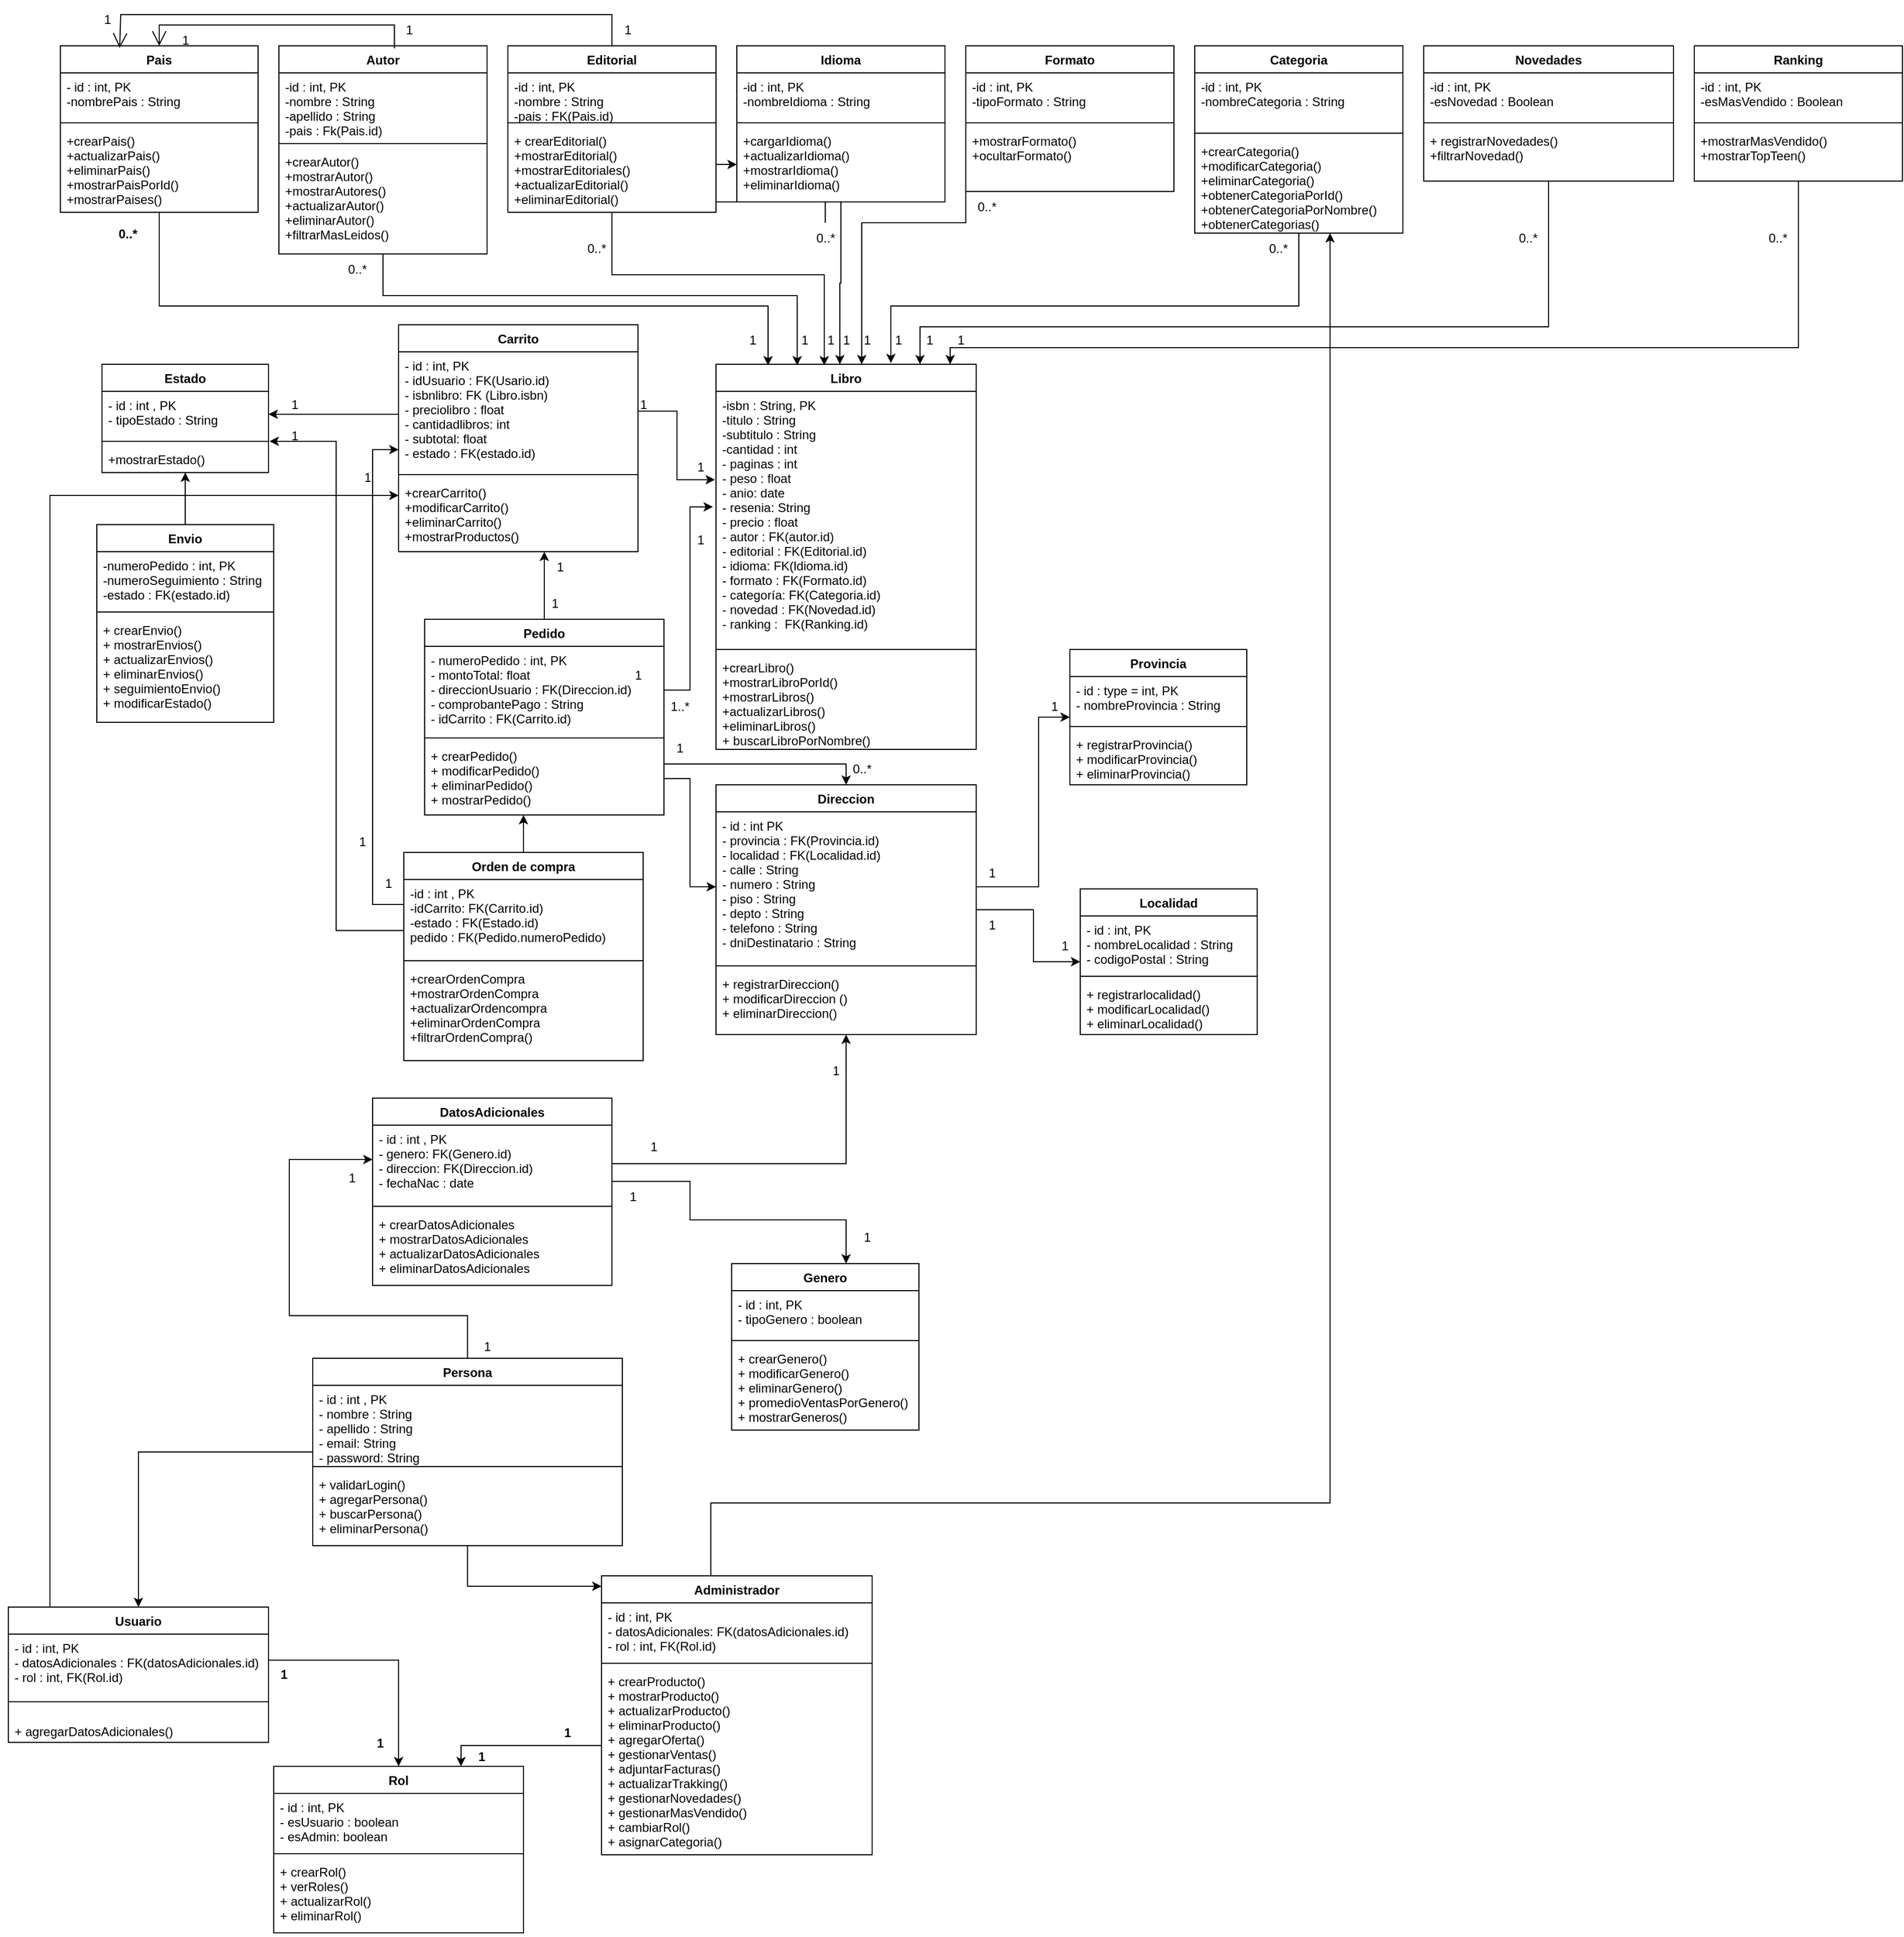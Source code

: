 <mxfile version="20.5.3" type="device"><diagram id="RPrsGjgtALGVi8eHBsVi" name="Página-1"><mxGraphModel dx="1662" dy="5418" grid="1" gridSize="10" guides="1" tooltips="1" connect="1" arrows="1" fold="1" page="1" pageScale="1" pageWidth="3300" pageHeight="4681" math="0" shadow="0"><root><mxCell id="0"/><mxCell id="1" parent="0"/><mxCell id="KtkGh6tQBa25c3It2I7N-142" style="edgeStyle=orthogonalEdgeStyle;rounded=0;orthogonalLoop=1;jettySize=auto;html=1;entryX=0.2;entryY=0.003;entryDx=0;entryDy=0;entryPerimeter=0;" parent="1" source="KtkGh6tQBa25c3It2I7N-6" target="KtkGh6tQBa25c3It2I7N-34" edge="1"><mxGeometry relative="1" as="geometry"><Array as="points"><mxPoint x="225" y="-4370"/><mxPoint x="810" y="-4370"/></Array></mxGeometry></mxCell><mxCell id="KtkGh6tQBa25c3It2I7N-6" value="Pais" style="swimlane;fontStyle=1;align=center;verticalAlign=top;childLayout=stackLayout;horizontal=1;startSize=26;horizontalStack=0;resizeParent=1;resizeParentMax=0;resizeLast=0;collapsible=1;marginBottom=0;" parent="1" vertex="1"><mxGeometry x="130" y="-4620" width="190" height="160" as="geometry"/></mxCell><mxCell id="KtkGh6tQBa25c3It2I7N-7" value="- id : int, PK&#10;-nombrePais : String" style="text;strokeColor=none;fillColor=none;align=left;verticalAlign=top;spacingLeft=4;spacingRight=4;overflow=hidden;rotatable=0;points=[[0,0.5],[1,0.5]];portConstraint=eastwest;" parent="KtkGh6tQBa25c3It2I7N-6" vertex="1"><mxGeometry y="26" width="190" height="44" as="geometry"/></mxCell><mxCell id="KtkGh6tQBa25c3It2I7N-8" value="" style="line;strokeWidth=1;fillColor=none;align=left;verticalAlign=middle;spacingTop=-1;spacingLeft=3;spacingRight=3;rotatable=0;labelPosition=right;points=[];portConstraint=eastwest;strokeColor=inherit;" parent="KtkGh6tQBa25c3It2I7N-6" vertex="1"><mxGeometry y="70" width="190" height="8" as="geometry"/></mxCell><mxCell id="KtkGh6tQBa25c3It2I7N-9" value="+crearPais()&#10;+actualizarPais()&#10;+eliminarPais()&#10;+mostrarPaisPorId()&#10;+mostrarPaises()" style="text;strokeColor=none;fillColor=none;align=left;verticalAlign=top;spacingLeft=4;spacingRight=4;overflow=hidden;rotatable=0;points=[[0,0.5],[1,0.5]];portConstraint=eastwest;" parent="KtkGh6tQBa25c3It2I7N-6" vertex="1"><mxGeometry y="78" width="190" height="82" as="geometry"/></mxCell><mxCell id="KtkGh6tQBa25c3It2I7N-143" style="edgeStyle=orthogonalEdgeStyle;rounded=0;orthogonalLoop=1;jettySize=auto;html=1;entryX=0.312;entryY=0.003;entryDx=0;entryDy=0;entryPerimeter=0;" parent="1" source="KtkGh6tQBa25c3It2I7N-10" target="KtkGh6tQBa25c3It2I7N-34" edge="1"><mxGeometry relative="1" as="geometry"><Array as="points"><mxPoint x="440" y="-4380"/><mxPoint x="838" y="-4380"/></Array></mxGeometry></mxCell><mxCell id="KtkGh6tQBa25c3It2I7N-10" value="Autor" style="swimlane;fontStyle=1;align=center;verticalAlign=top;childLayout=stackLayout;horizontal=1;startSize=26;horizontalStack=0;resizeParent=1;resizeParentMax=0;resizeLast=0;collapsible=1;marginBottom=0;" parent="1" vertex="1"><mxGeometry x="340" y="-4620" width="200" height="200" as="geometry"/></mxCell><mxCell id="KtkGh6tQBa25c3It2I7N-11" value="-id : int, PK&#10;-nombre : String&#10;-apellido : String&#10;-pais : Fk(Pais.id)" style="text;strokeColor=none;fillColor=none;align=left;verticalAlign=top;spacingLeft=4;spacingRight=4;overflow=hidden;rotatable=0;points=[[0,0.5],[1,0.5]];portConstraint=eastwest;" parent="KtkGh6tQBa25c3It2I7N-10" vertex="1"><mxGeometry y="26" width="200" height="64" as="geometry"/></mxCell><mxCell id="KtkGh6tQBa25c3It2I7N-12" value="" style="line;strokeWidth=1;fillColor=none;align=left;verticalAlign=middle;spacingTop=-1;spacingLeft=3;spacingRight=3;rotatable=0;labelPosition=right;points=[];portConstraint=eastwest;strokeColor=inherit;" parent="KtkGh6tQBa25c3It2I7N-10" vertex="1"><mxGeometry y="90" width="200" height="8" as="geometry"/></mxCell><mxCell id="KtkGh6tQBa25c3It2I7N-13" value="+crearAutor()&#10;+mostrarAutor()&#10;+mostrarAutores()&#10;+actualizarAutor()&#10;+eliminarAutor()&#10;+filtrarMasLeidos()" style="text;strokeColor=none;fillColor=none;align=left;verticalAlign=top;spacingLeft=4;spacingRight=4;overflow=hidden;rotatable=0;points=[[0,0.5],[1,0.5]];portConstraint=eastwest;" parent="KtkGh6tQBa25c3It2I7N-10" vertex="1"><mxGeometry y="98" width="200" height="102" as="geometry"/></mxCell><mxCell id="KtkGh6tQBa25c3It2I7N-144" style="edgeStyle=orthogonalEdgeStyle;rounded=0;orthogonalLoop=1;jettySize=auto;html=1;entryX=0.416;entryY=0.003;entryDx=0;entryDy=0;entryPerimeter=0;" parent="1" source="KtkGh6tQBa25c3It2I7N-14" target="KtkGh6tQBa25c3It2I7N-34" edge="1"><mxGeometry relative="1" as="geometry"><Array as="points"><mxPoint x="660" y="-4400"/><mxPoint x="864" y="-4400"/></Array></mxGeometry></mxCell><mxCell id="KtkGh6tQBa25c3It2I7N-14" value="Editorial" style="swimlane;fontStyle=1;align=center;verticalAlign=top;childLayout=stackLayout;horizontal=1;startSize=26;horizontalStack=0;resizeParent=1;resizeParentMax=0;resizeLast=0;collapsible=1;marginBottom=0;" parent="1" vertex="1"><mxGeometry x="560" y="-4620" width="200" height="160" as="geometry"/></mxCell><mxCell id="KtkGh6tQBa25c3It2I7N-15" value="-id : int, PK&#10;-nombre : String&#10;-pais : FK(Pais.id)" style="text;strokeColor=none;fillColor=none;align=left;verticalAlign=top;spacingLeft=4;spacingRight=4;overflow=hidden;rotatable=0;points=[[0,0.5],[1,0.5]];portConstraint=eastwest;" parent="KtkGh6tQBa25c3It2I7N-14" vertex="1"><mxGeometry y="26" width="200" height="44" as="geometry"/></mxCell><mxCell id="KtkGh6tQBa25c3It2I7N-16" value="" style="line;strokeWidth=1;fillColor=none;align=left;verticalAlign=middle;spacingTop=-1;spacingLeft=3;spacingRight=3;rotatable=0;labelPosition=right;points=[];portConstraint=eastwest;strokeColor=inherit;" parent="KtkGh6tQBa25c3It2I7N-14" vertex="1"><mxGeometry y="70" width="200" height="8" as="geometry"/></mxCell><mxCell id="KtkGh6tQBa25c3It2I7N-17" value="+ crearEditorial()&#10;+mostrarEditorial()&#10;+mostrarEditoriales()&#10;+actualizarEditorial()&#10;+eliminarEditorial()&#10;" style="text;strokeColor=none;fillColor=none;align=left;verticalAlign=top;spacingLeft=4;spacingRight=4;overflow=hidden;rotatable=0;points=[[0,0.5],[1,0.5]];portConstraint=eastwest;" parent="KtkGh6tQBa25c3It2I7N-14" vertex="1"><mxGeometry y="78" width="200" height="82" as="geometry"/></mxCell><mxCell id="KtkGh6tQBa25c3It2I7N-145" style="edgeStyle=orthogonalEdgeStyle;rounded=0;orthogonalLoop=1;jettySize=auto;html=1;entryX=0.476;entryY=0;entryDx=0;entryDy=0;entryPerimeter=0;" parent="1" source="KtkGh6tQBa25c3It2I7N-18" target="KtkGh6tQBa25c3It2I7N-34" edge="1"><mxGeometry relative="1" as="geometry"><mxPoint x="879" y="-4310" as="targetPoint"/></mxGeometry></mxCell><mxCell id="KtkGh6tQBa25c3It2I7N-18" value="Idioma" style="swimlane;fontStyle=1;align=center;verticalAlign=top;childLayout=stackLayout;horizontal=1;startSize=26;horizontalStack=0;resizeParent=1;resizeParentMax=0;resizeLast=0;collapsible=1;marginBottom=0;" parent="1" vertex="1"><mxGeometry x="780" y="-4620" width="200" height="150" as="geometry"/></mxCell><mxCell id="KtkGh6tQBa25c3It2I7N-19" value="-id : int, PK&#10;-nombreIdioma : String" style="text;strokeColor=none;fillColor=none;align=left;verticalAlign=top;spacingLeft=4;spacingRight=4;overflow=hidden;rotatable=0;points=[[0,0.5],[1,0.5]];portConstraint=eastwest;" parent="KtkGh6tQBa25c3It2I7N-18" vertex="1"><mxGeometry y="26" width="200" height="44" as="geometry"/></mxCell><mxCell id="KtkGh6tQBa25c3It2I7N-20" value="" style="line;strokeWidth=1;fillColor=none;align=left;verticalAlign=middle;spacingTop=-1;spacingLeft=3;spacingRight=3;rotatable=0;labelPosition=right;points=[];portConstraint=eastwest;strokeColor=inherit;" parent="KtkGh6tQBa25c3It2I7N-18" vertex="1"><mxGeometry y="70" width="200" height="8" as="geometry"/></mxCell><mxCell id="KtkGh6tQBa25c3It2I7N-21" value="+cargarIdioma()&#10;+actualizarIdioma()&#10;+mostrarIdioma()&#10;+eliminarIdioma()" style="text;strokeColor=none;fillColor=none;align=left;verticalAlign=top;spacingLeft=4;spacingRight=4;overflow=hidden;rotatable=0;points=[[0,0.5],[1,0.5]];portConstraint=eastwest;" parent="KtkGh6tQBa25c3It2I7N-18" vertex="1"><mxGeometry y="78" width="200" height="72" as="geometry"/></mxCell><mxCell id="KtkGh6tQBa25c3It2I7N-22" value="Formato&#10;" style="swimlane;fontStyle=1;align=center;verticalAlign=top;childLayout=stackLayout;horizontal=1;startSize=26;horizontalStack=0;resizeParent=1;resizeParentMax=0;resizeLast=0;collapsible=1;marginBottom=0;" parent="1" vertex="1"><mxGeometry x="1000" y="-4620" width="200" height="140" as="geometry"/></mxCell><mxCell id="KtkGh6tQBa25c3It2I7N-23" value="-id : int, PK&#10;-tipoFormato : String" style="text;strokeColor=none;fillColor=none;align=left;verticalAlign=top;spacingLeft=4;spacingRight=4;overflow=hidden;rotatable=0;points=[[0,0.5],[1,0.5]];portConstraint=eastwest;" parent="KtkGh6tQBa25c3It2I7N-22" vertex="1"><mxGeometry y="26" width="200" height="44" as="geometry"/></mxCell><mxCell id="KtkGh6tQBa25c3It2I7N-24" value="" style="line;strokeWidth=1;fillColor=none;align=left;verticalAlign=middle;spacingTop=-1;spacingLeft=3;spacingRight=3;rotatable=0;labelPosition=right;points=[];portConstraint=eastwest;strokeColor=inherit;" parent="KtkGh6tQBa25c3It2I7N-22" vertex="1"><mxGeometry y="70" width="200" height="8" as="geometry"/></mxCell><mxCell id="KtkGh6tQBa25c3It2I7N-25" value="+mostrarFormato()&#10;+ocultarFormato()" style="text;strokeColor=none;fillColor=none;align=left;verticalAlign=top;spacingLeft=4;spacingRight=4;overflow=hidden;rotatable=0;points=[[0,0.5],[1,0.5]];portConstraint=eastwest;" parent="KtkGh6tQBa25c3It2I7N-22" vertex="1"><mxGeometry y="78" width="200" height="62" as="geometry"/></mxCell><mxCell id="KtkGh6tQBa25c3It2I7N-148" style="edgeStyle=orthogonalEdgeStyle;rounded=0;orthogonalLoop=1;jettySize=auto;html=1;entryX=0.672;entryY=-0.003;entryDx=0;entryDy=0;entryPerimeter=0;" parent="1" source="KtkGh6tQBa25c3It2I7N-26" target="KtkGh6tQBa25c3It2I7N-34" edge="1"><mxGeometry relative="1" as="geometry"><Array as="points"><mxPoint x="1320" y="-4370"/><mxPoint x="928" y="-4370"/></Array></mxGeometry></mxCell><mxCell id="KtkGh6tQBa25c3It2I7N-26" value="Categoria" style="swimlane;fontStyle=1;align=center;verticalAlign=top;childLayout=stackLayout;horizontal=1;startSize=26;horizontalStack=0;resizeParent=1;resizeParentMax=0;resizeLast=0;collapsible=1;marginBottom=0;" parent="1" vertex="1"><mxGeometry x="1220" y="-4620" width="200" height="180" as="geometry"/></mxCell><mxCell id="KtkGh6tQBa25c3It2I7N-27" value="-id : int, PK&#10;-nombreCategoria : String" style="text;strokeColor=none;fillColor=none;align=left;verticalAlign=top;spacingLeft=4;spacingRight=4;overflow=hidden;rotatable=0;points=[[0,0.5],[1,0.5]];portConstraint=eastwest;" parent="KtkGh6tQBa25c3It2I7N-26" vertex="1"><mxGeometry y="26" width="200" height="54" as="geometry"/></mxCell><mxCell id="KtkGh6tQBa25c3It2I7N-28" value="" style="line;strokeWidth=1;fillColor=none;align=left;verticalAlign=middle;spacingTop=-1;spacingLeft=3;spacingRight=3;rotatable=0;labelPosition=right;points=[];portConstraint=eastwest;strokeColor=inherit;" parent="KtkGh6tQBa25c3It2I7N-26" vertex="1"><mxGeometry y="80" width="200" height="8" as="geometry"/></mxCell><mxCell id="KtkGh6tQBa25c3It2I7N-29" value="+crearCategoria()&#10;+modificarCategoria()&#10;+eliminarCategoria()&#10;+obtenerCategoriaPorId()&#10;+obtenerCategoriaPorNombre()&#10;+obtenerCategorias()&#10;" style="text;strokeColor=none;fillColor=none;align=left;verticalAlign=top;spacingLeft=4;spacingRight=4;overflow=hidden;rotatable=0;points=[[0,0.5],[1,0.5]];portConstraint=eastwest;" parent="KtkGh6tQBa25c3It2I7N-26" vertex="1"><mxGeometry y="88" width="200" height="92" as="geometry"/></mxCell><mxCell id="KtkGh6tQBa25c3It2I7N-149" style="edgeStyle=orthogonalEdgeStyle;rounded=0;orthogonalLoop=1;jettySize=auto;html=1;entryX=0.784;entryY=0;entryDx=0;entryDy=0;entryPerimeter=0;" parent="1" source="KtkGh6tQBa25c3It2I7N-30" target="KtkGh6tQBa25c3It2I7N-34" edge="1"><mxGeometry relative="1" as="geometry"><mxPoint x="956" y="-4304" as="targetPoint"/><Array as="points"><mxPoint x="1560" y="-4350"/><mxPoint x="956" y="-4350"/></Array></mxGeometry></mxCell><mxCell id="KtkGh6tQBa25c3It2I7N-30" value="Novedades" style="swimlane;fontStyle=1;align=center;verticalAlign=top;childLayout=stackLayout;horizontal=1;startSize=26;horizontalStack=0;resizeParent=1;resizeParentMax=0;resizeLast=0;collapsible=1;marginBottom=0;" parent="1" vertex="1"><mxGeometry x="1440" y="-4620" width="240" height="130" as="geometry"/></mxCell><mxCell id="KtkGh6tQBa25c3It2I7N-31" value="-id : int, PK&#10;-esNovedad : Boolean" style="text;strokeColor=none;fillColor=none;align=left;verticalAlign=top;spacingLeft=4;spacingRight=4;overflow=hidden;rotatable=0;points=[[0,0.5],[1,0.5]];portConstraint=eastwest;" parent="KtkGh6tQBa25c3It2I7N-30" vertex="1"><mxGeometry y="26" width="240" height="44" as="geometry"/></mxCell><mxCell id="KtkGh6tQBa25c3It2I7N-32" value="" style="line;strokeWidth=1;fillColor=none;align=left;verticalAlign=middle;spacingTop=-1;spacingLeft=3;spacingRight=3;rotatable=0;labelPosition=right;points=[];portConstraint=eastwest;strokeColor=inherit;" parent="KtkGh6tQBa25c3It2I7N-30" vertex="1"><mxGeometry y="70" width="240" height="8" as="geometry"/></mxCell><mxCell id="KtkGh6tQBa25c3It2I7N-33" value="+ registrarNovedades()&#10;+filtrarNovedad()" style="text;strokeColor=none;fillColor=none;align=left;verticalAlign=top;spacingLeft=4;spacingRight=4;overflow=hidden;rotatable=0;points=[[0,0.5],[1,0.5]];portConstraint=eastwest;" parent="KtkGh6tQBa25c3It2I7N-30" vertex="1"><mxGeometry y="78" width="240" height="52" as="geometry"/></mxCell><mxCell id="KtkGh6tQBa25c3It2I7N-34" value="Libro" style="swimlane;fontStyle=1;align=center;verticalAlign=top;childLayout=stackLayout;horizontal=1;startSize=26;horizontalStack=0;resizeParent=1;resizeParentMax=0;resizeLast=0;collapsible=1;marginBottom=0;" parent="1" vertex="1"><mxGeometry x="760" y="-4314" width="250" height="370" as="geometry"/></mxCell><mxCell id="KtkGh6tQBa25c3It2I7N-35" value="-isbn : String, PK&#10;-titulo : String&#10;-subtitulo : String&#10;-cantidad : int&#10;- paginas : int&#10;-&#9;peso : float&#10;-&#9;anio: date&#10;-&#9;resenia: String&#10;-&#9;precio : float&#10;-&#9;autor : FK(autor.id)&#10;-&#9;editorial : FK(Editorial.id)&#10;-&#9;idioma: FK(ldioma.id)&#10;-&#9;formato : FK(Formato.id)&#10;-&#9;categoría: FK(Categoria.id)&#10;-&#9;novedad : FK(Novedad.id)&#10;-&#9;ranking :  FK(Ranking.id)&#10;" style="text;strokeColor=none;fillColor=none;align=left;verticalAlign=top;spacingLeft=4;spacingRight=4;overflow=hidden;rotatable=0;points=[[0,0.5],[1,0.5]];portConstraint=eastwest;" parent="KtkGh6tQBa25c3It2I7N-34" vertex="1"><mxGeometry y="26" width="250" height="244" as="geometry"/></mxCell><mxCell id="KtkGh6tQBa25c3It2I7N-36" value="" style="line;strokeWidth=1;fillColor=none;align=left;verticalAlign=middle;spacingTop=-1;spacingLeft=3;spacingRight=3;rotatable=0;labelPosition=right;points=[];portConstraint=eastwest;strokeColor=inherit;" parent="KtkGh6tQBa25c3It2I7N-34" vertex="1"><mxGeometry y="270" width="250" height="8" as="geometry"/></mxCell><mxCell id="KtkGh6tQBa25c3It2I7N-37" value="+crearLibro()&#10;+mostrarLibroPorId()&#10;+mostrarLibros()&#10;+actualizarLibros()&#10;+eliminarLibros()&#10;+ buscarLibroPorNombre()" style="text;strokeColor=none;fillColor=none;align=left;verticalAlign=top;spacingLeft=4;spacingRight=4;overflow=hidden;rotatable=0;points=[[0,0.5],[1,0.5]];portConstraint=eastwest;" parent="KtkGh6tQBa25c3It2I7N-34" vertex="1"><mxGeometry y="278" width="250" height="92" as="geometry"/></mxCell><mxCell id="KtkGh6tQBa25c3It2I7N-44" value="" style="endArrow=open;endFill=1;endSize=12;html=1;rounded=0;exitX=0.555;exitY=0.012;exitDx=0;exitDy=0;exitPerimeter=0;entryX=0.5;entryY=0;entryDx=0;entryDy=0;" parent="1" source="KtkGh6tQBa25c3It2I7N-10" target="KtkGh6tQBa25c3It2I7N-6" edge="1"><mxGeometry width="160" relative="1" as="geometry"><mxPoint x="260" y="-4640" as="sourcePoint"/><mxPoint x="420" y="-4640" as="targetPoint"/><Array as="points"><mxPoint x="451" y="-4640"/><mxPoint x="225" y="-4640"/></Array></mxGeometry></mxCell><mxCell id="KtkGh6tQBa25c3It2I7N-45" value="" style="endArrow=open;endFill=1;endSize=12;html=1;rounded=0;exitX=0.5;exitY=0;exitDx=0;exitDy=0;entryX=0.3;entryY=0.013;entryDx=0;entryDy=0;entryPerimeter=0;" parent="1" source="KtkGh6tQBa25c3It2I7N-14" target="KtkGh6tQBa25c3It2I7N-6" edge="1"><mxGeometry width="160" relative="1" as="geometry"><mxPoint x="540" y="-4650" as="sourcePoint"/><mxPoint x="300" y="-4700" as="targetPoint"/><Array as="points"><mxPoint x="660" y="-4650"/><mxPoint x="188" y="-4650"/></Array></mxGeometry></mxCell><mxCell id="KtkGh6tQBa25c3It2I7N-150" style="edgeStyle=orthogonalEdgeStyle;rounded=0;orthogonalLoop=1;jettySize=auto;html=1;" parent="1" source="KtkGh6tQBa25c3It2I7N-53" target="KtkGh6tQBa25c3It2I7N-34" edge="1"><mxGeometry relative="1" as="geometry"><mxPoint x="985" y="-4300" as="targetPoint"/><Array as="points"><mxPoint x="1800" y="-4330"/><mxPoint x="985" y="-4330"/></Array></mxGeometry></mxCell><mxCell id="KtkGh6tQBa25c3It2I7N-53" value="Ranking" style="swimlane;fontStyle=1;align=center;verticalAlign=top;childLayout=stackLayout;horizontal=1;startSize=26;horizontalStack=0;resizeParent=1;resizeParentMax=0;resizeLast=0;collapsible=1;marginBottom=0;" parent="1" vertex="1"><mxGeometry x="1700" y="-4620" width="200" height="130" as="geometry"/></mxCell><mxCell id="KtkGh6tQBa25c3It2I7N-54" value="-id : int, PK&#10;-esMasVendido : Boolean" style="text;strokeColor=none;fillColor=none;align=left;verticalAlign=top;spacingLeft=4;spacingRight=4;overflow=hidden;rotatable=0;points=[[0,0.5],[1,0.5]];portConstraint=eastwest;" parent="KtkGh6tQBa25c3It2I7N-53" vertex="1"><mxGeometry y="26" width="200" height="44" as="geometry"/></mxCell><mxCell id="KtkGh6tQBa25c3It2I7N-55" value="" style="line;strokeWidth=1;fillColor=none;align=left;verticalAlign=middle;spacingTop=-1;spacingLeft=3;spacingRight=3;rotatable=0;labelPosition=right;points=[];portConstraint=eastwest;strokeColor=inherit;" parent="KtkGh6tQBa25c3It2I7N-53" vertex="1"><mxGeometry y="70" width="200" height="8" as="geometry"/></mxCell><mxCell id="KtkGh6tQBa25c3It2I7N-56" value="+mostrarMasVendido()&#10;+mostrarTopTeen()" style="text;strokeColor=none;fillColor=none;align=left;verticalAlign=top;spacingLeft=4;spacingRight=4;overflow=hidden;rotatable=0;points=[[0,0.5],[1,0.5]];portConstraint=eastwest;" parent="KtkGh6tQBa25c3It2I7N-53" vertex="1"><mxGeometry y="78" width="200" height="52" as="geometry"/></mxCell><mxCell id="KtkGh6tQBa25c3It2I7N-141" style="edgeStyle=orthogonalEdgeStyle;rounded=0;orthogonalLoop=1;jettySize=auto;html=1;" parent="1" source="KtkGh6tQBa25c3It2I7N-70" target="KtkGh6tQBa25c3It2I7N-74" edge="1"><mxGeometry relative="1" as="geometry"><Array as="points"><mxPoint x="735" y="-3529"/><mxPoint x="735" y="-3492"/><mxPoint x="885" y="-3492"/></Array><mxPoint x="885" y="-3379" as="targetPoint"/></mxGeometry></mxCell><mxCell id="KtkGh6tQBa25c3It2I7N-70" value="DatosAdicionales" style="swimlane;fontStyle=1;align=center;verticalAlign=top;childLayout=stackLayout;horizontal=1;startSize=26;horizontalStack=0;resizeParent=1;resizeParentMax=0;resizeLast=0;collapsible=1;marginBottom=0;" parent="1" vertex="1"><mxGeometry x="430" y="-3609" width="230" height="180" as="geometry"/></mxCell><mxCell id="KtkGh6tQBa25c3It2I7N-71" value="-&#9;id : int , PK&#10;-&#9;genero: FK(Genero.id)&#10;-&#9;direccion: FK(Direccion.id)&#10;-&#9;fechaNac : date" style="text;strokeColor=none;fillColor=none;align=left;verticalAlign=top;spacingLeft=4;spacingRight=4;overflow=hidden;rotatable=0;points=[[0,0.5],[1,0.5]];portConstraint=eastwest;" parent="KtkGh6tQBa25c3It2I7N-70" vertex="1"><mxGeometry y="26" width="230" height="74" as="geometry"/></mxCell><mxCell id="KtkGh6tQBa25c3It2I7N-72" value="" style="line;strokeWidth=1;fillColor=none;align=left;verticalAlign=middle;spacingTop=-1;spacingLeft=3;spacingRight=3;rotatable=0;labelPosition=right;points=[];portConstraint=eastwest;strokeColor=inherit;" parent="KtkGh6tQBa25c3It2I7N-70" vertex="1"><mxGeometry y="100" width="230" height="8" as="geometry"/></mxCell><mxCell id="KtkGh6tQBa25c3It2I7N-73" value="+ crearDatosAdicionales&#10;+ mostrarDatosAdicionales&#10;+ actualizarDatosAdicionales&#10;+ eliminarDatosAdicionales" style="text;strokeColor=none;fillColor=none;align=left;verticalAlign=top;spacingLeft=4;spacingRight=4;overflow=hidden;rotatable=0;points=[[0,0.5],[1,0.5]];portConstraint=eastwest;" parent="KtkGh6tQBa25c3It2I7N-70" vertex="1"><mxGeometry y="108" width="230" height="72" as="geometry"/></mxCell><mxCell id="KtkGh6tQBa25c3It2I7N-74" value="Genero" style="swimlane;fontStyle=1;align=center;verticalAlign=top;childLayout=stackLayout;horizontal=1;startSize=26;horizontalStack=0;resizeParent=1;resizeParentMax=0;resizeLast=0;collapsible=1;marginBottom=0;" parent="1" vertex="1"><mxGeometry x="775" y="-3450" width="180" height="160" as="geometry"/></mxCell><mxCell id="KtkGh6tQBa25c3It2I7N-75" value="-&#9;id : int, PK&#10;-&#9;tipoGenero : boolean&#10;" style="text;strokeColor=none;fillColor=none;align=left;verticalAlign=top;spacingLeft=4;spacingRight=4;overflow=hidden;rotatable=0;points=[[0,0.5],[1,0.5]];portConstraint=eastwest;" parent="KtkGh6tQBa25c3It2I7N-74" vertex="1"><mxGeometry y="26" width="180" height="44" as="geometry"/></mxCell><mxCell id="KtkGh6tQBa25c3It2I7N-76" value="" style="line;strokeWidth=1;fillColor=none;align=left;verticalAlign=middle;spacingTop=-1;spacingLeft=3;spacingRight=3;rotatable=0;labelPosition=right;points=[];portConstraint=eastwest;strokeColor=inherit;" parent="KtkGh6tQBa25c3It2I7N-74" vertex="1"><mxGeometry y="70" width="180" height="8" as="geometry"/></mxCell><mxCell id="KtkGh6tQBa25c3It2I7N-77" value="+ crearGenero()&#10;+ modificarGenero()&#10;+ eliminarGenero()&#10;+ promedioVentasPorGenero()&#10;+ mostrarGeneros()" style="text;strokeColor=none;fillColor=none;align=left;verticalAlign=top;spacingLeft=4;spacingRight=4;overflow=hidden;rotatable=0;points=[[0,0.5],[1,0.5]];portConstraint=eastwest;" parent="KtkGh6tQBa25c3It2I7N-74" vertex="1"><mxGeometry y="78" width="180" height="82" as="geometry"/></mxCell><mxCell id="KtkGh6tQBa25c3It2I7N-78" value="Carrito" style="swimlane;fontStyle=1;align=center;verticalAlign=top;childLayout=stackLayout;horizontal=1;startSize=26;horizontalStack=0;resizeParent=1;resizeParentMax=0;resizeLast=0;collapsible=1;marginBottom=0;" parent="1" vertex="1"><mxGeometry x="455" y="-4352" width="230" height="218" as="geometry"/></mxCell><mxCell id="KtkGh6tQBa25c3It2I7N-79" value="-&#9;id : int, PK&#10;-&#9;idUsuario : FK(Usario.id)&#10;-&#9;isbnlibro: FK (Libro.isbn)&#10;-&#9;preciolibro : float&#10;-&#9;cantidadlibros: int&#10;-&#9;subtotal: float&#10;- estado : FK(estado.id)" style="text;strokeColor=none;fillColor=none;align=left;verticalAlign=top;spacingLeft=4;spacingRight=4;overflow=hidden;rotatable=0;points=[[0,0.5],[1,0.5]];portConstraint=eastwest;" parent="KtkGh6tQBa25c3It2I7N-78" vertex="1"><mxGeometry y="26" width="230" height="114" as="geometry"/></mxCell><mxCell id="KtkGh6tQBa25c3It2I7N-80" value="" style="line;strokeWidth=1;fillColor=none;align=left;verticalAlign=middle;spacingTop=-1;spacingLeft=3;spacingRight=3;rotatable=0;labelPosition=right;points=[];portConstraint=eastwest;strokeColor=inherit;" parent="KtkGh6tQBa25c3It2I7N-78" vertex="1"><mxGeometry y="140" width="230" height="8" as="geometry"/></mxCell><mxCell id="KtkGh6tQBa25c3It2I7N-81" value="+crearCarrito()&#10;+modificarCarrito()&#10;+eliminarCarrito()&#10;+mostrarProductos()" style="text;strokeColor=none;fillColor=none;align=left;verticalAlign=top;spacingLeft=4;spacingRight=4;overflow=hidden;rotatable=0;points=[[0,0.5],[1,0.5]];portConstraint=eastwest;" parent="KtkGh6tQBa25c3It2I7N-78" vertex="1"><mxGeometry y="148" width="230" height="70" as="geometry"/></mxCell><mxCell id="KtkGh6tQBa25c3It2I7N-82" value="Estado" style="swimlane;fontStyle=1;align=center;verticalAlign=top;childLayout=stackLayout;horizontal=1;startSize=26;horizontalStack=0;resizeParent=1;resizeParentMax=0;resizeLast=0;collapsible=1;marginBottom=0;" parent="1" vertex="1"><mxGeometry x="170" y="-4314" width="160" height="104" as="geometry"/></mxCell><mxCell id="KtkGh6tQBa25c3It2I7N-83" value="-&#9;id : int , PK&#10;-&#9;tipoEstado : String" style="text;strokeColor=none;fillColor=none;align=left;verticalAlign=top;spacingLeft=4;spacingRight=4;overflow=hidden;rotatable=0;points=[[0,0.5],[1,0.5]];portConstraint=eastwest;" parent="KtkGh6tQBa25c3It2I7N-82" vertex="1"><mxGeometry y="26" width="160" height="44" as="geometry"/></mxCell><mxCell id="KtkGh6tQBa25c3It2I7N-84" value="" style="line;strokeWidth=1;fillColor=none;align=left;verticalAlign=middle;spacingTop=-1;spacingLeft=3;spacingRight=3;rotatable=0;labelPosition=right;points=[];portConstraint=eastwest;strokeColor=inherit;" parent="KtkGh6tQBa25c3It2I7N-82" vertex="1"><mxGeometry y="70" width="160" height="8" as="geometry"/></mxCell><mxCell id="KtkGh6tQBa25c3It2I7N-85" value="+mostrarEstado()" style="text;strokeColor=none;fillColor=none;align=left;verticalAlign=top;spacingLeft=4;spacingRight=4;overflow=hidden;rotatable=0;points=[[0,0.5],[1,0.5]];portConstraint=eastwest;" parent="KtkGh6tQBa25c3It2I7N-82" vertex="1"><mxGeometry y="78" width="160" height="26" as="geometry"/></mxCell><mxCell id="KtkGh6tQBa25c3It2I7N-128" style="edgeStyle=orthogonalEdgeStyle;rounded=0;orthogonalLoop=1;jettySize=auto;html=1;exitX=0.5;exitY=0;exitDx=0;exitDy=0;" parent="1" source="KtkGh6tQBa25c3It2I7N-86" target="KtkGh6tQBa25c3It2I7N-78" edge="1"><mxGeometry relative="1" as="geometry"><Array as="points"><mxPoint x="595" y="-4110"/><mxPoint x="595" y="-4110"/></Array></mxGeometry></mxCell><mxCell id="KtkGh6tQBa25c3It2I7N-86" value="Pedido" style="swimlane;fontStyle=1;align=center;verticalAlign=top;childLayout=stackLayout;horizontal=1;startSize=26;horizontalStack=0;resizeParent=1;resizeParentMax=0;resizeLast=0;collapsible=1;marginBottom=0;" parent="1" vertex="1"><mxGeometry x="480" y="-4069" width="230" height="188" as="geometry"/></mxCell><mxCell id="KtkGh6tQBa25c3It2I7N-87" value="-&#9;numeroPedido : int, PK&#10;-&#9;montoTotal: float&#10;-&#9;direccionUsuario : FK(Direccion.id)&#10;-&#9;comprobantePago : String&#10;-&#9;idCarrito : FK(Carrito.id)" style="text;strokeColor=none;fillColor=none;align=left;verticalAlign=top;spacingLeft=4;spacingRight=4;overflow=hidden;rotatable=0;points=[[0,0.5],[1,0.5]];portConstraint=eastwest;" parent="KtkGh6tQBa25c3It2I7N-86" vertex="1"><mxGeometry y="26" width="230" height="84" as="geometry"/></mxCell><mxCell id="KtkGh6tQBa25c3It2I7N-88" value="" style="line;strokeWidth=1;fillColor=none;align=left;verticalAlign=middle;spacingTop=-1;spacingLeft=3;spacingRight=3;rotatable=0;labelPosition=right;points=[];portConstraint=eastwest;strokeColor=inherit;" parent="KtkGh6tQBa25c3It2I7N-86" vertex="1"><mxGeometry y="110" width="230" height="8" as="geometry"/></mxCell><mxCell id="KtkGh6tQBa25c3It2I7N-89" value="+ crearPedido()&#10;+ modificarPedido()&#10;+ eliminarPedido()&#10;+ mostrarPedido()" style="text;strokeColor=none;fillColor=none;align=left;verticalAlign=top;spacingLeft=4;spacingRight=4;overflow=hidden;rotatable=0;points=[[0,0.5],[1,0.5]];portConstraint=eastwest;" parent="KtkGh6tQBa25c3It2I7N-86" vertex="1"><mxGeometry y="118" width="230" height="70" as="geometry"/></mxCell><mxCell id="KtkGh6tQBa25c3It2I7N-130" style="edgeStyle=orthogonalEdgeStyle;rounded=0;orthogonalLoop=1;jettySize=auto;html=1;exitX=0.5;exitY=0;exitDx=0;exitDy=0;" parent="1" source="KtkGh6tQBa25c3It2I7N-90" target="KtkGh6tQBa25c3It2I7N-82" edge="1"><mxGeometry relative="1" as="geometry"/></mxCell><mxCell id="KtkGh6tQBa25c3It2I7N-90" value="Envio" style="swimlane;fontStyle=1;align=center;verticalAlign=top;childLayout=stackLayout;horizontal=1;startSize=26;horizontalStack=0;resizeParent=1;resizeParentMax=0;resizeLast=0;collapsible=1;marginBottom=0;" parent="1" vertex="1"><mxGeometry x="165" y="-4160" width="170" height="190" as="geometry"/></mxCell><mxCell id="KtkGh6tQBa25c3It2I7N-91" value="-numeroPedido : int, PK&#10;-numeroSeguimiento : String&#10;-estado : FK(estado.id)" style="text;strokeColor=none;fillColor=none;align=left;verticalAlign=top;spacingLeft=4;spacingRight=4;overflow=hidden;rotatable=0;points=[[0,0.5],[1,0.5]];portConstraint=eastwest;" parent="KtkGh6tQBa25c3It2I7N-90" vertex="1"><mxGeometry y="26" width="170" height="54" as="geometry"/></mxCell><mxCell id="KtkGh6tQBa25c3It2I7N-92" value="" style="line;strokeWidth=1;fillColor=none;align=left;verticalAlign=middle;spacingTop=-1;spacingLeft=3;spacingRight=3;rotatable=0;labelPosition=right;points=[];portConstraint=eastwest;strokeColor=inherit;" parent="KtkGh6tQBa25c3It2I7N-90" vertex="1"><mxGeometry y="80" width="170" height="8" as="geometry"/></mxCell><mxCell id="KtkGh6tQBa25c3It2I7N-93" value="+ crearEnvio()&#10;+ mostrarEnvios()&#10;+ actualizarEnvios()&#10;+ eliminarEnvios()    &#10;+ seguimientoEnvio()&#10;+ modificarEstado()" style="text;strokeColor=none;fillColor=none;align=left;verticalAlign=top;spacingLeft=4;spacingRight=4;overflow=hidden;rotatable=0;points=[[0,0.5],[1,0.5]];portConstraint=eastwest;" parent="KtkGh6tQBa25c3It2I7N-90" vertex="1"><mxGeometry y="88" width="170" height="102" as="geometry"/></mxCell><mxCell id="KtkGh6tQBa25c3It2I7N-126" style="edgeStyle=orthogonalEdgeStyle;rounded=0;orthogonalLoop=1;jettySize=auto;html=1;exitX=0;exitY=0.25;exitDx=0;exitDy=0;" parent="1" source="KtkGh6tQBa25c3It2I7N-94" target="KtkGh6tQBa25c3It2I7N-79" edge="1"><mxGeometry relative="1" as="geometry"><Array as="points"><mxPoint x="430" y="-3795"/><mxPoint x="430" y="-4232"/></Array></mxGeometry></mxCell><mxCell id="KtkGh6tQBa25c3It2I7N-127" style="edgeStyle=orthogonalEdgeStyle;rounded=0;orthogonalLoop=1;jettySize=auto;html=1;exitX=0.5;exitY=0;exitDx=0;exitDy=0;" parent="1" source="KtkGh6tQBa25c3It2I7N-94" target="KtkGh6tQBa25c3It2I7N-86" edge="1"><mxGeometry relative="1" as="geometry"><Array as="points"><mxPoint x="555" y="-3900"/></Array></mxGeometry></mxCell><mxCell id="KtkGh6tQBa25c3It2I7N-94" value="Orden de compra" style="swimlane;fontStyle=1;align=center;verticalAlign=top;childLayout=stackLayout;horizontal=1;startSize=26;horizontalStack=0;resizeParent=1;resizeParentMax=0;resizeLast=0;collapsible=1;marginBottom=0;" parent="1" vertex="1"><mxGeometry x="460" y="-3845" width="230" height="200" as="geometry"/></mxCell><mxCell id="KtkGh6tQBa25c3It2I7N-95" value="-id : int , PK&#10;-idCarrito: FK(Carrito.id)&#10;-estado : FK(Estado.id)&#10;pedido : FK(Pedido.numeroPedido)" style="text;strokeColor=none;fillColor=none;align=left;verticalAlign=top;spacingLeft=4;spacingRight=4;overflow=hidden;rotatable=0;points=[[0,0.5],[1,0.5]];portConstraint=eastwest;" parent="KtkGh6tQBa25c3It2I7N-94" vertex="1"><mxGeometry y="26" width="230" height="74" as="geometry"/></mxCell><mxCell id="KtkGh6tQBa25c3It2I7N-96" value="" style="line;strokeWidth=1;fillColor=none;align=left;verticalAlign=middle;spacingTop=-1;spacingLeft=3;spacingRight=3;rotatable=0;labelPosition=right;points=[];portConstraint=eastwest;strokeColor=inherit;" parent="KtkGh6tQBa25c3It2I7N-94" vertex="1"><mxGeometry y="100" width="230" height="8" as="geometry"/></mxCell><mxCell id="KtkGh6tQBa25c3It2I7N-97" value="+crearOrdenCompra&#10;+mostrarOrdenCompra&#10;+actualizarOrdencompra&#10;+eliminarOrdenCompra&#10;+filtrarOrdenCompra()" style="text;strokeColor=none;fillColor=none;align=left;verticalAlign=top;spacingLeft=4;spacingRight=4;overflow=hidden;rotatable=0;points=[[0,0.5],[1,0.5]];portConstraint=eastwest;" parent="KtkGh6tQBa25c3It2I7N-94" vertex="1"><mxGeometry y="108" width="230" height="92" as="geometry"/></mxCell><mxCell id="KtkGh6tQBa25c3It2I7N-98" value="Direccion" style="swimlane;fontStyle=1;align=center;verticalAlign=top;childLayout=stackLayout;horizontal=1;startSize=26;horizontalStack=0;resizeParent=1;resizeParentMax=0;resizeLast=0;collapsible=1;marginBottom=0;" parent="1" vertex="1"><mxGeometry x="760" y="-3910" width="250" height="240" as="geometry"/></mxCell><mxCell id="KtkGh6tQBa25c3It2I7N-99" value="-&#9;id : int PK&#10;-&#9;provincia : FK(Provincia.id)&#10;-&#9;localidad : FK(Localidad.id)&#10;-&#9;calle : String&#10;-&#9;numero : String &#10;-&#9;piso : String&#10;-&#9;depto : String&#10;-&#9;telefono : String&#10;-&#9;dniDestinatario : String" style="text;strokeColor=none;fillColor=none;align=left;verticalAlign=top;spacingLeft=4;spacingRight=4;overflow=hidden;rotatable=0;points=[[0,0.5],[1,0.5]];portConstraint=eastwest;" parent="KtkGh6tQBa25c3It2I7N-98" vertex="1"><mxGeometry y="26" width="250" height="144" as="geometry"/></mxCell><mxCell id="KtkGh6tQBa25c3It2I7N-100" value="" style="line;strokeWidth=1;fillColor=none;align=left;verticalAlign=middle;spacingTop=-1;spacingLeft=3;spacingRight=3;rotatable=0;labelPosition=right;points=[];portConstraint=eastwest;strokeColor=inherit;" parent="KtkGh6tQBa25c3It2I7N-98" vertex="1"><mxGeometry y="170" width="250" height="8" as="geometry"/></mxCell><mxCell id="KtkGh6tQBa25c3It2I7N-101" value="+&#9;registrarDireccion()&#10;+&#9;modificarDireccion ()&#10;+ eliminarDireccion()&#10;" style="text;strokeColor=none;fillColor=none;align=left;verticalAlign=top;spacingLeft=4;spacingRight=4;overflow=hidden;rotatable=0;points=[[0,0.5],[1,0.5]];portConstraint=eastwest;" parent="KtkGh6tQBa25c3It2I7N-98" vertex="1"><mxGeometry y="178" width="250" height="62" as="geometry"/></mxCell><mxCell id="KtkGh6tQBa25c3It2I7N-102" value="Provincia" style="swimlane;fontStyle=1;align=center;verticalAlign=top;childLayout=stackLayout;horizontal=1;startSize=26;horizontalStack=0;resizeParent=1;resizeParentMax=0;resizeLast=0;collapsible=1;marginBottom=0;" parent="1" vertex="1"><mxGeometry x="1100" y="-4040" width="170" height="130" as="geometry"/></mxCell><mxCell id="KtkGh6tQBa25c3It2I7N-103" value="-&#9;id : type = int, PK&#10;- nombreProvincia : String&#10;" style="text;strokeColor=none;fillColor=none;align=left;verticalAlign=top;spacingLeft=4;spacingRight=4;overflow=hidden;rotatable=0;points=[[0,0.5],[1,0.5]];portConstraint=eastwest;" parent="KtkGh6tQBa25c3It2I7N-102" vertex="1"><mxGeometry y="26" width="170" height="44" as="geometry"/></mxCell><mxCell id="KtkGh6tQBa25c3It2I7N-104" value="" style="line;strokeWidth=1;fillColor=none;align=left;verticalAlign=middle;spacingTop=-1;spacingLeft=3;spacingRight=3;rotatable=0;labelPosition=right;points=[];portConstraint=eastwest;strokeColor=inherit;" parent="KtkGh6tQBa25c3It2I7N-102" vertex="1"><mxGeometry y="70" width="170" height="8" as="geometry"/></mxCell><mxCell id="KtkGh6tQBa25c3It2I7N-105" value="+ registrarProvincia() &#10;+ modificarProvincia()&#10;+ eliminarProvincia()&#10;" style="text;strokeColor=none;fillColor=none;align=left;verticalAlign=top;spacingLeft=4;spacingRight=4;overflow=hidden;rotatable=0;points=[[0,0.5],[1,0.5]];portConstraint=eastwest;" parent="KtkGh6tQBa25c3It2I7N-102" vertex="1"><mxGeometry y="78" width="170" height="52" as="geometry"/></mxCell><mxCell id="KtkGh6tQBa25c3It2I7N-106" value="Localidad" style="swimlane;fontStyle=1;align=center;verticalAlign=top;childLayout=stackLayout;horizontal=1;startSize=26;horizontalStack=0;resizeParent=1;resizeParentMax=0;resizeLast=0;collapsible=1;marginBottom=0;" parent="1" vertex="1"><mxGeometry x="1110" y="-3810" width="170" height="140" as="geometry"/></mxCell><mxCell id="KtkGh6tQBa25c3It2I7N-107" value="- id : int, PK&#10;-&#9;nombreLocalidad : String&#10;-&#9;codigoPostal : String" style="text;strokeColor=none;fillColor=none;align=left;verticalAlign=top;spacingLeft=4;spacingRight=4;overflow=hidden;rotatable=0;points=[[0,0.5],[1,0.5]];portConstraint=eastwest;" parent="KtkGh6tQBa25c3It2I7N-106" vertex="1"><mxGeometry y="26" width="170" height="54" as="geometry"/></mxCell><mxCell id="KtkGh6tQBa25c3It2I7N-108" value="" style="line;strokeWidth=1;fillColor=none;align=left;verticalAlign=middle;spacingTop=-1;spacingLeft=3;spacingRight=3;rotatable=0;labelPosition=right;points=[];portConstraint=eastwest;strokeColor=inherit;" parent="KtkGh6tQBa25c3It2I7N-106" vertex="1"><mxGeometry y="80" width="170" height="8" as="geometry"/></mxCell><mxCell id="KtkGh6tQBa25c3It2I7N-109" value="+&#9;registrarlocalidad()&#10;+&#9;modificarLocalidad()&#10;+ eliminarLocalidad()&#10;" style="text;strokeColor=none;fillColor=none;align=left;verticalAlign=top;spacingLeft=4;spacingRight=4;overflow=hidden;rotatable=0;points=[[0,0.5],[1,0.5]];portConstraint=eastwest;" parent="KtkGh6tQBa25c3It2I7N-106" vertex="1"><mxGeometry y="88" width="170" height="52" as="geometry"/></mxCell><mxCell id="KtkGh6tQBa25c3It2I7N-112" style="edgeStyle=orthogonalEdgeStyle;rounded=0;orthogonalLoop=1;jettySize=auto;html=1;exitX=1;exitY=0.5;exitDx=0;exitDy=0;entryX=-0.012;entryY=0.455;entryDx=0;entryDy=0;entryPerimeter=0;" parent="1" source="KtkGh6tQBa25c3It2I7N-87" target="KtkGh6tQBa25c3It2I7N-35" edge="1"><mxGeometry relative="1" as="geometry"/></mxCell><mxCell id="KtkGh6tQBa25c3It2I7N-113" style="edgeStyle=orthogonalEdgeStyle;rounded=0;orthogonalLoop=1;jettySize=auto;html=1;exitX=1;exitY=0.5;exitDx=0;exitDy=0;entryX=-0.004;entryY=0.348;entryDx=0;entryDy=0;entryPerimeter=0;" parent="1" source="KtkGh6tQBa25c3It2I7N-79" target="KtkGh6tQBa25c3It2I7N-35" edge="1"><mxGeometry relative="1" as="geometry"/></mxCell><mxCell id="KtkGh6tQBa25c3It2I7N-115" style="edgeStyle=orthogonalEdgeStyle;rounded=0;orthogonalLoop=1;jettySize=auto;html=1;exitX=0;exitY=0.5;exitDx=0;exitDy=0;entryX=1;entryY=0.5;entryDx=0;entryDy=0;" parent="1" source="KtkGh6tQBa25c3It2I7N-79" target="KtkGh6tQBa25c3It2I7N-83" edge="1"><mxGeometry relative="1" as="geometry"><Array as="points"><mxPoint x="455" y="-4266"/></Array></mxGeometry></mxCell><mxCell id="KtkGh6tQBa25c3It2I7N-125" style="edgeStyle=orthogonalEdgeStyle;rounded=0;orthogonalLoop=1;jettySize=auto;html=1;exitX=0;exitY=0.5;exitDx=0;exitDy=0;entryX=1.006;entryY=-0.154;entryDx=0;entryDy=0;entryPerimeter=0;" parent="1" source="KtkGh6tQBa25c3It2I7N-95" target="KtkGh6tQBa25c3It2I7N-85" edge="1"><mxGeometry relative="1" as="geometry"><Array as="points"><mxPoint x="460" y="-3770"/><mxPoint x="395" y="-3770"/><mxPoint x="395" y="-4240"/></Array></mxGeometry></mxCell><mxCell id="KtkGh6tQBa25c3It2I7N-133" style="edgeStyle=orthogonalEdgeStyle;rounded=0;orthogonalLoop=1;jettySize=auto;html=1;" parent="1" source="KtkGh6tQBa25c3It2I7N-71" target="KtkGh6tQBa25c3It2I7N-98" edge="1"><mxGeometry relative="1" as="geometry"/></mxCell><mxCell id="KtkGh6tQBa25c3It2I7N-138" style="edgeStyle=orthogonalEdgeStyle;rounded=0;orthogonalLoop=1;jettySize=auto;html=1;entryX=0.5;entryY=0;entryDx=0;entryDy=0;" parent="1" target="KtkGh6tQBa25c3It2I7N-98" edge="1"><mxGeometry relative="1" as="geometry"><Array as="points"><mxPoint x="710" y="-3930"/><mxPoint x="885" y="-3930"/></Array><mxPoint x="710" y="-3930" as="sourcePoint"/></mxGeometry></mxCell><mxCell id="KtkGh6tQBa25c3It2I7N-139" style="edgeStyle=orthogonalEdgeStyle;rounded=0;orthogonalLoop=1;jettySize=auto;html=1;exitX=1;exitY=0.5;exitDx=0;exitDy=0;" parent="1" source="KtkGh6tQBa25c3It2I7N-99" target="KtkGh6tQBa25c3It2I7N-102" edge="1"><mxGeometry relative="1" as="geometry"><Array as="points"><mxPoint x="1070" y="-3812"/><mxPoint x="1070" y="-3975"/></Array></mxGeometry></mxCell><mxCell id="KtkGh6tQBa25c3It2I7N-140" style="edgeStyle=orthogonalEdgeStyle;rounded=0;orthogonalLoop=1;jettySize=auto;html=1;exitX=1;exitY=0.5;exitDx=0;exitDy=0;" parent="1" source="KtkGh6tQBa25c3It2I7N-99" target="KtkGh6tQBa25c3It2I7N-106" edge="1"><mxGeometry relative="1" as="geometry"><Array as="points"><mxPoint x="1010" y="-3790"/><mxPoint x="1065" y="-3790"/><mxPoint x="1065" y="-3740"/></Array></mxGeometry></mxCell><mxCell id="zE0d91SmCFwHtJ5wVkru-1" style="edgeStyle=orthogonalEdgeStyle;rounded=0;orthogonalLoop=1;jettySize=auto;html=1;" parent="1" source="rpcco1AF08TvoT7Qy3M6-2" target="KtkGh6tQBa25c3It2I7N-71" edge="1"><mxGeometry relative="1" as="geometry"><Array as="points"><mxPoint x="521" y="-3400"/><mxPoint x="350" y="-3400"/><mxPoint x="350" y="-3550"/></Array></mxGeometry></mxCell><mxCell id="zE0d91SmCFwHtJ5wVkru-29" style="edgeStyle=orthogonalEdgeStyle;rounded=0;orthogonalLoop=1;jettySize=auto;html=1;" parent="1" source="rpcco1AF08TvoT7Qy3M6-2" target="rpcco1AF08TvoT7Qy3M6-10" edge="1"><mxGeometry relative="1" as="geometry"><Array as="points"><mxPoint x="521" y="-3140"/></Array></mxGeometry></mxCell><mxCell id="zE0d91SmCFwHtJ5wVkru-30" style="edgeStyle=orthogonalEdgeStyle;rounded=0;orthogonalLoop=1;jettySize=auto;html=1;" parent="1" source="rpcco1AF08TvoT7Qy3M6-2" target="rpcco1AF08TvoT7Qy3M6-6" edge="1"><mxGeometry relative="1" as="geometry"/></mxCell><mxCell id="rpcco1AF08TvoT7Qy3M6-2" value="Persona" style="swimlane;fontStyle=1;align=center;verticalAlign=top;childLayout=stackLayout;horizontal=1;startSize=26;horizontalStack=0;resizeParent=1;resizeParentMax=0;resizeLast=0;collapsible=1;marginBottom=0;" parent="1" vertex="1"><mxGeometry x="372.5" y="-3359" width="297.5" height="180" as="geometry"/></mxCell><mxCell id="rpcco1AF08TvoT7Qy3M6-3" value="- id : int , PK&#10;- nombre : String&#10;- apellido : String&#10;- email: String&#10;- password: String" style="text;strokeColor=none;fillColor=none;align=left;verticalAlign=top;spacingLeft=4;spacingRight=4;overflow=hidden;rotatable=0;points=[[0,0.5],[1,0.5]];portConstraint=eastwest;" parent="rpcco1AF08TvoT7Qy3M6-2" vertex="1"><mxGeometry y="26" width="297.5" height="74" as="geometry"/></mxCell><mxCell id="rpcco1AF08TvoT7Qy3M6-4" value="" style="line;strokeWidth=1;fillColor=none;align=left;verticalAlign=middle;spacingTop=-1;spacingLeft=3;spacingRight=3;rotatable=0;labelPosition=right;points=[];portConstraint=eastwest;strokeColor=inherit;" parent="rpcco1AF08TvoT7Qy3M6-2" vertex="1"><mxGeometry y="100" width="297.5" height="8" as="geometry"/></mxCell><mxCell id="rpcco1AF08TvoT7Qy3M6-5" value="+ validarLogin()&#10;+ agregarPersona()&#10;+ buscarPersona()&#10;+ eliminarPersona()" style="text;strokeColor=none;fillColor=none;align=left;verticalAlign=top;spacingLeft=4;spacingRight=4;overflow=hidden;rotatable=0;points=[[0,0.5],[1,0.5]];portConstraint=eastwest;" parent="rpcco1AF08TvoT7Qy3M6-2" vertex="1"><mxGeometry y="108" width="297.5" height="72" as="geometry"/></mxCell><mxCell id="zE0d91SmCFwHtJ5wVkru-26" style="edgeStyle=orthogonalEdgeStyle;rounded=0;orthogonalLoop=1;jettySize=auto;html=1;exitX=0;exitY=0;exitDx=0;exitDy=0;" parent="1" source="rpcco1AF08TvoT7Qy3M6-6" target="KtkGh6tQBa25c3It2I7N-81" edge="1"><mxGeometry relative="1" as="geometry"><mxPoint x="360" y="-4160" as="targetPoint"/><Array as="points"><mxPoint x="120" y="-3120"/><mxPoint x="120" y="-4188"/></Array></mxGeometry></mxCell><mxCell id="rpcco1AF08TvoT7Qy3M6-6" value="Usuario" style="swimlane;fontStyle=1;align=center;verticalAlign=top;childLayout=stackLayout;horizontal=1;startSize=26;horizontalStack=0;resizeParent=1;resizeParentMax=0;resizeLast=0;collapsible=1;marginBottom=0;" parent="1" vertex="1"><mxGeometry x="80" y="-3120" width="250" height="130" as="geometry"/></mxCell><mxCell id="rpcco1AF08TvoT7Qy3M6-7" value="- id : int, PK&#10;-&#9;datosAdicionales : FK(datosAdicionales.id)&#10;-&#9;rol : int, FK(Rol.id)&#10;" style="text;strokeColor=none;fillColor=none;align=left;verticalAlign=top;spacingLeft=4;spacingRight=4;overflow=hidden;rotatable=0;points=[[0,0.5],[1,0.5]];portConstraint=eastwest;" parent="rpcco1AF08TvoT7Qy3M6-6" vertex="1"><mxGeometry y="26" width="250" height="50" as="geometry"/></mxCell><mxCell id="rpcco1AF08TvoT7Qy3M6-8" value="" style="line;strokeWidth=1;fillColor=none;align=left;verticalAlign=middle;spacingTop=-1;spacingLeft=3;spacingRight=3;rotatable=0;labelPosition=right;points=[];portConstraint=eastwest;strokeColor=inherit;" parent="rpcco1AF08TvoT7Qy3M6-6" vertex="1"><mxGeometry y="76" width="250" height="30" as="geometry"/></mxCell><mxCell id="rpcco1AF08TvoT7Qy3M6-9" value="+ agregarDatosAdicionales()" style="text;strokeColor=none;fillColor=none;align=left;verticalAlign=top;spacingLeft=4;spacingRight=4;overflow=hidden;rotatable=0;points=[[0,0.5],[1,0.5]];portConstraint=eastwest;" parent="rpcco1AF08TvoT7Qy3M6-6" vertex="1"><mxGeometry y="106" width="250" height="24" as="geometry"/></mxCell><mxCell id="rpcco1AF08TvoT7Qy3M6-10" value="Administrador" style="swimlane;fontStyle=1;align=center;verticalAlign=top;childLayout=stackLayout;horizontal=1;startSize=26;horizontalStack=0;resizeParent=1;resizeParentMax=0;resizeLast=0;collapsible=1;marginBottom=0;" parent="1" vertex="1"><mxGeometry x="650" y="-3150" width="260" height="268" as="geometry"/></mxCell><mxCell id="nd57lvP4lcwnwgOwQ-n1-2" value="- id : int, PK&#10;-&#9;datosAdicionales: FK(datosAdicionales.id)&#10;-&#9;rol : int, FK(Rol.id)" style="text;strokeColor=none;fillColor=none;align=left;verticalAlign=top;spacingLeft=4;spacingRight=4;overflow=hidden;rotatable=0;points=[[0,0.5],[1,0.5]];portConstraint=eastwest;" parent="rpcco1AF08TvoT7Qy3M6-10" vertex="1"><mxGeometry y="26" width="260" height="54" as="geometry"/></mxCell><mxCell id="rpcco1AF08TvoT7Qy3M6-12" value="" style="line;strokeWidth=1;fillColor=none;align=left;verticalAlign=middle;spacingTop=-1;spacingLeft=3;spacingRight=3;rotatable=0;labelPosition=right;points=[];portConstraint=eastwest;strokeColor=inherit;" parent="rpcco1AF08TvoT7Qy3M6-10" vertex="1"><mxGeometry y="80" width="260" height="8" as="geometry"/></mxCell><mxCell id="rpcco1AF08TvoT7Qy3M6-13" value="+ crearProducto()&#10;+ mostrarProducto()&#10;+ actualizarProducto()&#10;+ eliminarProducto()&#10;+&#9;agregarOferta()&#10;+&#9;gestionarVentas() &#10;+&#9;adjuntarFacturas()&#10;+&#9;actualizarTrakking()&#10;+&#9;gestionarNovedades()&#10;+&#9;gestionarMasVendido()&#10;+ cambiarRol()&#10;+ asignarCategoria()" style="text;strokeColor=none;fillColor=none;align=left;verticalAlign=top;spacingLeft=4;spacingRight=4;overflow=hidden;rotatable=0;points=[[0,0.5],[1,0.5]];portConstraint=eastwest;" parent="rpcco1AF08TvoT7Qy3M6-10" vertex="1"><mxGeometry y="88" width="260" height="180" as="geometry"/></mxCell><mxCell id="rpcco1AF08TvoT7Qy3M6-16" value="Rol" style="swimlane;fontStyle=1;align=center;verticalAlign=top;childLayout=stackLayout;horizontal=1;startSize=26;horizontalStack=0;resizeParent=1;resizeParentMax=0;resizeLast=0;collapsible=1;marginBottom=0;" parent="1" vertex="1"><mxGeometry x="335" y="-2967" width="240" height="160" as="geometry"/></mxCell><mxCell id="rpcco1AF08TvoT7Qy3M6-17" value="- id : int, PK&#10;- esUsuario : boolean&#10;- esAdmin: boolean" style="text;strokeColor=none;fillColor=none;align=left;verticalAlign=top;spacingLeft=4;spacingRight=4;overflow=hidden;rotatable=0;points=[[0,0.5],[1,0.5]];portConstraint=eastwest;" parent="rpcco1AF08TvoT7Qy3M6-16" vertex="1"><mxGeometry y="26" width="240" height="54" as="geometry"/></mxCell><mxCell id="rpcco1AF08TvoT7Qy3M6-18" value="" style="line;strokeWidth=1;fillColor=none;align=left;verticalAlign=middle;spacingTop=-1;spacingLeft=3;spacingRight=3;rotatable=0;labelPosition=right;points=[];portConstraint=eastwest;strokeColor=inherit;" parent="rpcco1AF08TvoT7Qy3M6-16" vertex="1"><mxGeometry y="80" width="240" height="8" as="geometry"/></mxCell><mxCell id="rpcco1AF08TvoT7Qy3M6-19" value="+ crearRol()&#10;+ verRoles()&#10;+ actualizarRol()&#10;+ eliminarRol()" style="text;strokeColor=none;fillColor=none;align=left;verticalAlign=top;spacingLeft=4;spacingRight=4;overflow=hidden;rotatable=0;points=[[0,0.5],[1,0.5]];portConstraint=eastwest;" parent="rpcco1AF08TvoT7Qy3M6-16" vertex="1"><mxGeometry y="88" width="240" height="72" as="geometry"/></mxCell><mxCell id="nd57lvP4lcwnwgOwQ-n1-4" value="1" style="text;align=center;fontStyle=1;verticalAlign=middle;spacingLeft=3;spacingRight=3;strokeColor=none;rotatable=0;points=[[0,0.5],[1,0.5]];portConstraint=eastwest;" parent="1" vertex="1"><mxGeometry x="395" y="-3010" width="85" height="40" as="geometry"/></mxCell><mxCell id="nd57lvP4lcwnwgOwQ-n1-5" value="1" style="text;align=center;fontStyle=1;verticalAlign=middle;spacingLeft=3;spacingRight=3;strokeColor=none;rotatable=0;points=[[0,0.5],[1,0.5]];portConstraint=eastwest;" parent="1" vertex="1"><mxGeometry x="495" y="-2990" width="80" height="26" as="geometry"/></mxCell><mxCell id="oXm1DUbb0XiXDP6LIqCx-2" value="0..*" style="text;align=center;fontStyle=1;verticalAlign=middle;spacingLeft=3;spacingRight=3;strokeColor=none;rotatable=0;points=[[0,0.5],[1,0.5]];portConstraint=eastwest;" parent="1" vertex="1"><mxGeometry x="165" y="-4450" width="60" height="20" as="geometry"/></mxCell><mxCell id="oXm1DUbb0XiXDP6LIqCx-3" value="0..*" style="text;html=1;align=center;verticalAlign=middle;resizable=0;points=[];autosize=1;strokeColor=none;fillColor=none;" parent="1" vertex="1"><mxGeometry x="395" y="-4420" width="40" height="30" as="geometry"/></mxCell><mxCell id="oXm1DUbb0XiXDP6LIqCx-4" value="1" style="text;html=1;align=center;verticalAlign=middle;resizable=0;points=[];autosize=1;strokeColor=none;fillColor=none;" parent="1" vertex="1"><mxGeometry x="780" y="-4352" width="30" height="30" as="geometry"/></mxCell><mxCell id="oXm1DUbb0XiXDP6LIqCx-5" value="0..*" style="text;html=1;align=center;verticalAlign=middle;resizable=0;points=[];autosize=1;strokeColor=none;fillColor=none;" parent="1" vertex="1"><mxGeometry x="625" y="-4440" width="40" height="30" as="geometry"/></mxCell><mxCell id="RbNoaZNtI0O34_NfHHoy-1" value="" style="edgeStyle=orthogonalEdgeStyle;rounded=0;orthogonalLoop=1;jettySize=auto;html=1;" edge="1" parent="1" source="oXm1DUbb0XiXDP6LIqCx-6" target="KtkGh6tQBa25c3It2I7N-21"><mxGeometry relative="1" as="geometry"/></mxCell><mxCell id="oXm1DUbb0XiXDP6LIqCx-6" value="0..*" style="text;html=1;align=center;verticalAlign=middle;resizable=0;points=[];autosize=1;strokeColor=none;fillColor=none;" parent="1" vertex="1"><mxGeometry x="845" y="-4450" width="40" height="30" as="geometry"/></mxCell><mxCell id="oXm1DUbb0XiXDP6LIqCx-7" value="1" style="text;html=1;align=center;verticalAlign=middle;resizable=0;points=[];autosize=1;strokeColor=none;fillColor=none;" parent="1" vertex="1"><mxGeometry x="830" y="-4352" width="30" height="30" as="geometry"/></mxCell><mxCell id="oXm1DUbb0XiXDP6LIqCx-8" value="1" style="text;html=1;align=center;verticalAlign=middle;resizable=0;points=[];autosize=1;strokeColor=none;fillColor=none;" parent="1" vertex="1"><mxGeometry x="855" y="-4352" width="30" height="30" as="geometry"/></mxCell><mxCell id="oXm1DUbb0XiXDP6LIqCx-11" value="1" style="text;html=1;align=center;verticalAlign=middle;resizable=0;points=[];autosize=1;strokeColor=none;fillColor=none;" parent="1" vertex="1"><mxGeometry x="920" y="-4352" width="30" height="30" as="geometry"/></mxCell><mxCell id="oXm1DUbb0XiXDP6LIqCx-12" value="1" style="text;html=1;align=center;verticalAlign=middle;resizable=0;points=[];autosize=1;strokeColor=none;fillColor=none;" parent="1" vertex="1"><mxGeometry x="950" y="-4352" width="30" height="30" as="geometry"/></mxCell><mxCell id="oXm1DUbb0XiXDP6LIqCx-13" value="1" style="text;html=1;align=center;verticalAlign=middle;resizable=0;points=[];autosize=1;strokeColor=none;fillColor=none;" parent="1" vertex="1"><mxGeometry x="980" y="-4352" width="30" height="30" as="geometry"/></mxCell><mxCell id="oXm1DUbb0XiXDP6LIqCx-14" value="0..*" style="text;html=1;align=center;verticalAlign=middle;resizable=0;points=[];autosize=1;strokeColor=none;fillColor=none;" parent="1" vertex="1"><mxGeometry x="1520" y="-4450" width="40" height="30" as="geometry"/></mxCell><mxCell id="oXm1DUbb0XiXDP6LIqCx-15" value="0..*" style="text;html=1;align=center;verticalAlign=middle;resizable=0;points=[];autosize=1;strokeColor=none;fillColor=none;" parent="1" vertex="1"><mxGeometry x="1000" y="-4480" width="40" height="30" as="geometry"/></mxCell><mxCell id="oXm1DUbb0XiXDP6LIqCx-16" value="0..*" style="text;html=1;align=center;verticalAlign=middle;resizable=0;points=[];autosize=1;strokeColor=none;fillColor=none;" parent="1" vertex="1"><mxGeometry x="1280" y="-4440" width="40" height="30" as="geometry"/></mxCell><mxCell id="oXm1DUbb0XiXDP6LIqCx-17" value="0..*" style="text;html=1;align=center;verticalAlign=middle;resizable=0;points=[];autosize=1;strokeColor=none;fillColor=none;" parent="1" vertex="1"><mxGeometry x="1760" y="-4450" width="40" height="30" as="geometry"/></mxCell><mxCell id="oXm1DUbb0XiXDP6LIqCx-18" value="1" style="text;html=1;align=center;verticalAlign=middle;resizable=0;points=[];autosize=1;strokeColor=none;fillColor=none;" parent="1" vertex="1"><mxGeometry x="675" y="-4290" width="30" height="30" as="geometry"/></mxCell><mxCell id="oXm1DUbb0XiXDP6LIqCx-19" value="1" style="text;html=1;align=center;verticalAlign=middle;resizable=0;points=[];autosize=1;strokeColor=none;fillColor=none;" parent="1" vertex="1"><mxGeometry x="730" y="-4230" width="30" height="30" as="geometry"/></mxCell><mxCell id="QLJZ7T9f634syDNnRiV--1" value="1" style="text;html=1;align=center;verticalAlign=middle;resizable=0;points=[];autosize=1;strokeColor=none;fillColor=none;" parent="1" vertex="1"><mxGeometry x="730" y="-4160" width="30" height="30" as="geometry"/></mxCell><mxCell id="QLJZ7T9f634syDNnRiV--5" value="1" style="text;html=1;align=center;verticalAlign=middle;resizable=0;points=[];autosize=1;strokeColor=none;fillColor=none;" parent="1" vertex="1"><mxGeometry x="595" y="-4134" width="30" height="30" as="geometry"/></mxCell><mxCell id="QLJZ7T9f634syDNnRiV--6" value="1..*" style="text;html=1;align=center;verticalAlign=middle;resizable=0;points=[];autosize=1;strokeColor=none;fillColor=none;" parent="1" vertex="1"><mxGeometry x="705" y="-4000" width="40" height="30" as="geometry"/></mxCell><mxCell id="QLJZ7T9f634syDNnRiV--8" value="1" style="text;html=1;align=center;verticalAlign=middle;resizable=0;points=[];autosize=1;strokeColor=none;fillColor=none;" parent="1" vertex="1"><mxGeometry x="590" y="-4099" width="30" height="30" as="geometry"/></mxCell><mxCell id="QLJZ7T9f634syDNnRiV--12" value="0..*" style="text;html=1;align=center;verticalAlign=middle;resizable=0;points=[];autosize=1;strokeColor=none;fillColor=none;" parent="1" vertex="1"><mxGeometry x="880" y="-3940" width="40" height="30" as="geometry"/></mxCell><mxCell id="QLJZ7T9f634syDNnRiV--13" value="1" style="text;html=1;align=center;verticalAlign=middle;resizable=0;points=[];autosize=1;strokeColor=none;fillColor=none;" parent="1" vertex="1"><mxGeometry x="670" y="-4030" width="30" height="30" as="geometry"/></mxCell><mxCell id="OLoMQDd0mNvHDdu99dcT-2" style="edgeStyle=orthogonalEdgeStyle;rounded=0;orthogonalLoop=1;jettySize=auto;html=1;" parent="1" source="rpcco1AF08TvoT7Qy3M6-7" target="rpcco1AF08TvoT7Qy3M6-16" edge="1"><mxGeometry relative="1" as="geometry"/></mxCell><mxCell id="OLoMQDd0mNvHDdu99dcT-6" style="edgeStyle=orthogonalEdgeStyle;rounded=0;orthogonalLoop=1;jettySize=auto;html=1;entryX=0.75;entryY=0;entryDx=0;entryDy=0;" parent="1" source="rpcco1AF08TvoT7Qy3M6-13" target="rpcco1AF08TvoT7Qy3M6-16" edge="1"><mxGeometry relative="1" as="geometry"><mxPoint x="625" y="-2965" as="sourcePoint"/><Array as="points"><mxPoint x="515" y="-2987"/></Array></mxGeometry></mxCell><mxCell id="zE0d91SmCFwHtJ5wVkru-3" style="edgeStyle=orthogonalEdgeStyle;rounded=0;orthogonalLoop=1;jettySize=auto;html=1;" parent="1" source="rpcco1AF08TvoT7Qy3M6-10" target="KtkGh6tQBa25c3It2I7N-29" edge="1"><mxGeometry relative="1" as="geometry"><mxPoint x="1410" y="-4390" as="targetPoint"/><Array as="points"><mxPoint x="755" y="-3220"/><mxPoint x="1350" y="-3220"/></Array></mxGeometry></mxCell><mxCell id="zE0d91SmCFwHtJ5wVkru-6" value="1" style="text;html=1;align=center;verticalAlign=middle;resizable=0;points=[];autosize=1;strokeColor=none;fillColor=none;" parent="1" vertex="1"><mxGeometry x="340" y="-4260" width="30" height="30" as="geometry"/></mxCell><mxCell id="zE0d91SmCFwHtJ5wVkru-7" value="1" style="text;html=1;align=center;verticalAlign=middle;resizable=0;points=[];autosize=1;strokeColor=none;fillColor=none;" parent="1" vertex="1"><mxGeometry x="340" y="-4290" width="30" height="30" as="geometry"/></mxCell><mxCell id="zE0d91SmCFwHtJ5wVkru-8" value="1" style="text;html=1;align=center;verticalAlign=middle;resizable=0;points=[];autosize=1;strokeColor=none;fillColor=none;" parent="1" vertex="1"><mxGeometry x="405" y="-3870" width="30" height="30" as="geometry"/></mxCell><mxCell id="zE0d91SmCFwHtJ5wVkru-10" value="1" style="text;html=1;align=center;verticalAlign=middle;resizable=0;points=[];autosize=1;strokeColor=none;fillColor=none;" parent="1" vertex="1"><mxGeometry x="410" y="-4220" width="30" height="30" as="geometry"/></mxCell><mxCell id="zE0d91SmCFwHtJ5wVkru-11" value="1" style="text;html=1;align=center;verticalAlign=middle;resizable=0;points=[];autosize=1;strokeColor=none;fillColor=none;" parent="1" vertex="1"><mxGeometry x="430" y="-3830" width="30" height="30" as="geometry"/></mxCell><mxCell id="zE0d91SmCFwHtJ5wVkru-12" value="1" style="text;html=1;align=center;verticalAlign=middle;resizable=0;points=[];autosize=1;strokeColor=none;fillColor=none;" parent="1" vertex="1"><mxGeometry x="860" y="-3650" width="30" height="30" as="geometry"/></mxCell><mxCell id="zE0d91SmCFwHtJ5wVkru-13" value="1" style="text;html=1;align=center;verticalAlign=middle;resizable=0;points=[];autosize=1;strokeColor=none;fillColor=none;" parent="1" vertex="1"><mxGeometry x="665" y="-3529" width="30" height="30" as="geometry"/></mxCell><mxCell id="zE0d91SmCFwHtJ5wVkru-14" value="1" style="text;html=1;align=center;verticalAlign=middle;resizable=0;points=[];autosize=1;strokeColor=none;fillColor=none;" parent="1" vertex="1"><mxGeometry x="685" y="-3577" width="30" height="30" as="geometry"/></mxCell><mxCell id="zE0d91SmCFwHtJ5wVkru-15" value="1" style="text;html=1;align=center;verticalAlign=middle;resizable=0;points=[];autosize=1;strokeColor=none;fillColor=none;" parent="1" vertex="1"><mxGeometry x="890" y="-3490" width="30" height="30" as="geometry"/></mxCell><mxCell id="zE0d91SmCFwHtJ5wVkru-18" value="1" style="text;html=1;align=center;verticalAlign=middle;resizable=0;points=[];autosize=1;strokeColor=none;fillColor=none;" parent="1" vertex="1"><mxGeometry x="1080" y="-3770" width="30" height="30" as="geometry"/></mxCell><mxCell id="zE0d91SmCFwHtJ5wVkru-19" value="1" style="text;html=1;align=center;verticalAlign=middle;resizable=0;points=[];autosize=1;strokeColor=none;fillColor=none;" parent="1" vertex="1"><mxGeometry x="1070" y="-4000" width="30" height="30" as="geometry"/></mxCell><mxCell id="zE0d91SmCFwHtJ5wVkru-20" value="1" style="text;html=1;align=center;verticalAlign=middle;resizable=0;points=[];autosize=1;strokeColor=none;fillColor=none;" parent="1" vertex="1"><mxGeometry x="1010" y="-3840" width="30" height="30" as="geometry"/></mxCell><mxCell id="zE0d91SmCFwHtJ5wVkru-21" value="1" style="text;html=1;align=center;verticalAlign=middle;resizable=0;points=[];autosize=1;strokeColor=none;fillColor=none;" parent="1" vertex="1"><mxGeometry x="1010" y="-3790" width="30" height="30" as="geometry"/></mxCell><mxCell id="zE0d91SmCFwHtJ5wVkru-27" value="1" style="text;html=1;align=center;verticalAlign=middle;resizable=0;points=[];autosize=1;strokeColor=none;fillColor=none;" parent="1" vertex="1"><mxGeometry x="525" y="-3385" width="30" height="30" as="geometry"/></mxCell><mxCell id="zE0d91SmCFwHtJ5wVkru-28" value="1" style="text;html=1;align=center;verticalAlign=middle;resizable=0;points=[];autosize=1;strokeColor=none;fillColor=none;" parent="1" vertex="1"><mxGeometry x="395" y="-3547" width="30" height="30" as="geometry"/></mxCell><mxCell id="zE0d91SmCFwHtJ5wVkru-33" value="1" style="text;align=center;fontStyle=1;verticalAlign=middle;spacingLeft=3;spacingRight=3;strokeColor=none;rotatable=0;points=[[0,0.5],[1,0.5]];portConstraint=eastwest;" parent="1" vertex="1"><mxGeometry x="302.5" y="-3076" width="85" height="40" as="geometry"/></mxCell><mxCell id="zE0d91SmCFwHtJ5wVkru-34" value="1" style="text;align=center;fontStyle=1;verticalAlign=middle;spacingLeft=3;spacingRight=3;strokeColor=none;rotatable=0;points=[[0,0.5],[1,0.5]];portConstraint=eastwest;" parent="1" vertex="1"><mxGeometry x="575" y="-3020" width="85" height="40" as="geometry"/></mxCell><mxCell id="zE0d91SmCFwHtJ5wVkru-36" style="edgeStyle=orthogonalEdgeStyle;rounded=0;orthogonalLoop=1;jettySize=auto;html=1;" parent="1" source="KtkGh6tQBa25c3It2I7N-25" target="KtkGh6tQBa25c3It2I7N-34" edge="1"><mxGeometry relative="1" as="geometry"><Array as="points"><mxPoint x="1000" y="-4450"/><mxPoint x="900" y="-4450"/></Array></mxGeometry></mxCell><mxCell id="zE0d91SmCFwHtJ5wVkru-37" value="1" style="text;html=1;align=center;verticalAlign=middle;resizable=0;points=[];autosize=1;strokeColor=none;fillColor=none;" parent="1" vertex="1"><mxGeometry x="890" y="-4352" width="30" height="30" as="geometry"/></mxCell><mxCell id="zE0d91SmCFwHtJ5wVkru-39" value="1" style="text;html=1;align=center;verticalAlign=middle;resizable=0;points=[];autosize=1;strokeColor=none;fillColor=none;" parent="1" vertex="1"><mxGeometry x="870" y="-4352" width="30" height="30" as="geometry"/></mxCell><mxCell id="zE0d91SmCFwHtJ5wVkru-40" value="1" style="text;html=1;align=center;verticalAlign=middle;resizable=0;points=[];autosize=1;strokeColor=none;fillColor=none;" parent="1" vertex="1"><mxGeometry x="660" y="-4650" width="30" height="30" as="geometry"/></mxCell><mxCell id="zE0d91SmCFwHtJ5wVkru-41" value="1" style="text;html=1;align=center;verticalAlign=middle;resizable=0;points=[];autosize=1;strokeColor=none;fillColor=none;" parent="1" vertex="1"><mxGeometry x="160" y="-4660" width="30" height="30" as="geometry"/></mxCell><mxCell id="zE0d91SmCFwHtJ5wVkru-42" value="1" style="text;html=1;align=center;verticalAlign=middle;resizable=0;points=[];autosize=1;strokeColor=none;fillColor=none;" parent="1" vertex="1"><mxGeometry x="450" y="-4650" width="30" height="30" as="geometry"/></mxCell><mxCell id="zE0d91SmCFwHtJ5wVkru-43" value="1" style="text;html=1;align=center;verticalAlign=middle;resizable=0;points=[];autosize=1;strokeColor=none;fillColor=none;" parent="1" vertex="1"><mxGeometry x="235" y="-4640" width="30" height="30" as="geometry"/></mxCell><mxCell id="zE0d91SmCFwHtJ5wVkru-45" value="" style="edgeStyle=orthogonalEdgeStyle;rounded=0;orthogonalLoop=1;jettySize=auto;html=1;" parent="1" source="KtkGh6tQBa25c3It2I7N-89" target="KtkGh6tQBa25c3It2I7N-99" edge="1"><mxGeometry relative="1" as="geometry"/></mxCell><mxCell id="zE0d91SmCFwHtJ5wVkru-44" value="1" style="text;html=1;align=center;verticalAlign=middle;resizable=0;points=[];autosize=1;strokeColor=none;fillColor=none;" parent="1" vertex="1"><mxGeometry x="710" y="-3960" width="30" height="30" as="geometry"/></mxCell></root></mxGraphModel></diagram></mxfile>